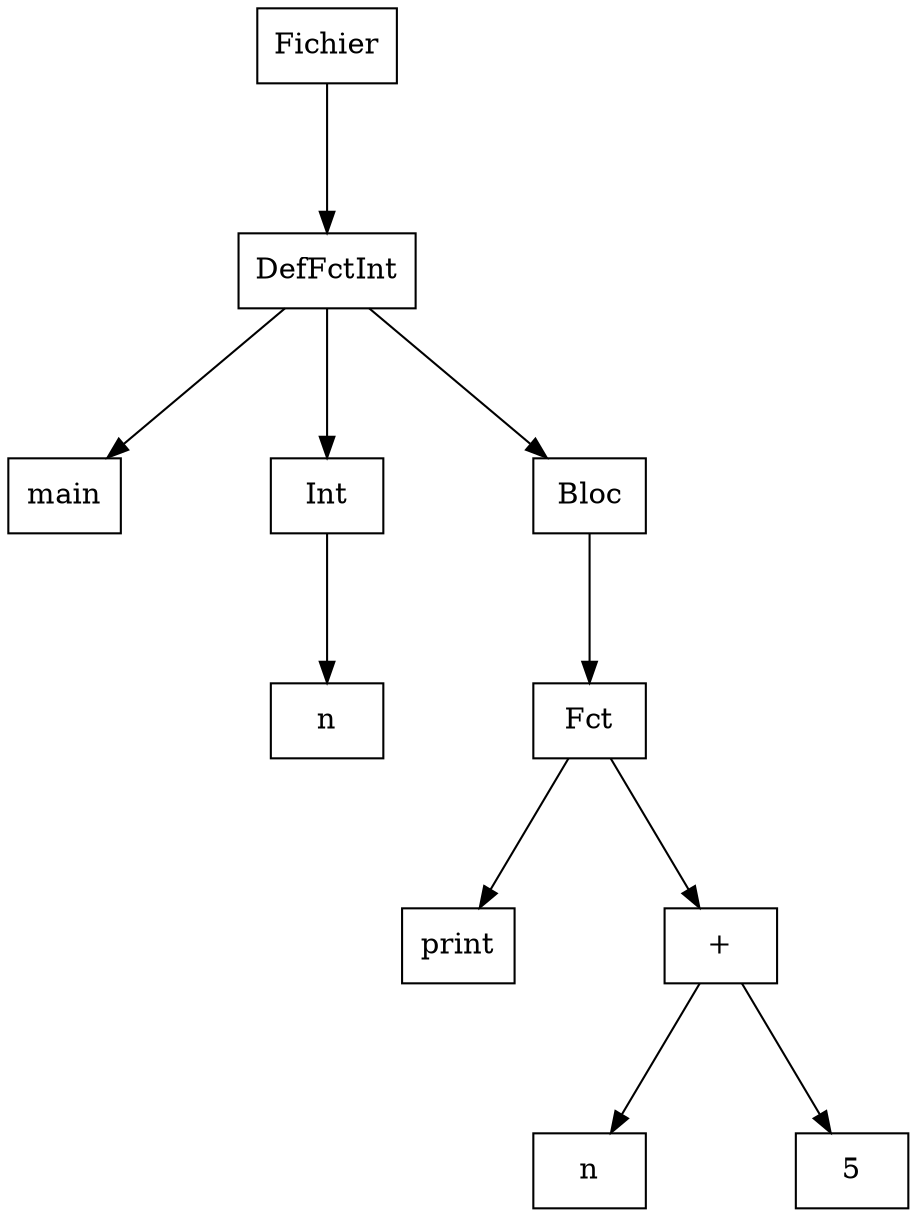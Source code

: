 digraph "ast"{

	nodesep=1;
	ranksep=1;

	N0 [label="Fichier", shape="box"];
	N1 [label="DefFctInt", shape="box"];
	N2 [label="main", shape="box"];
	N3 [label="Int", shape="box"];
	N4 [label="n", shape="box"];
	N5 [label="Bloc", shape="box"];
	N6 [label="Fct", shape="box"];
	N7 [label="print", shape="box"];
	N8 [label="+", shape="box"];
	N9 [label="n", shape="box"];
	N10 [label="5", shape="box"];

	N1 -> N2; 
	N3 -> N4; 
	N1 -> N3; 
	N6 -> N7; 
	N8 -> N9; 
	N8 -> N10; 
	N6 -> N8; 
	N5 -> N6; 
	N1 -> N5; 
	N0 -> N1; 
}
